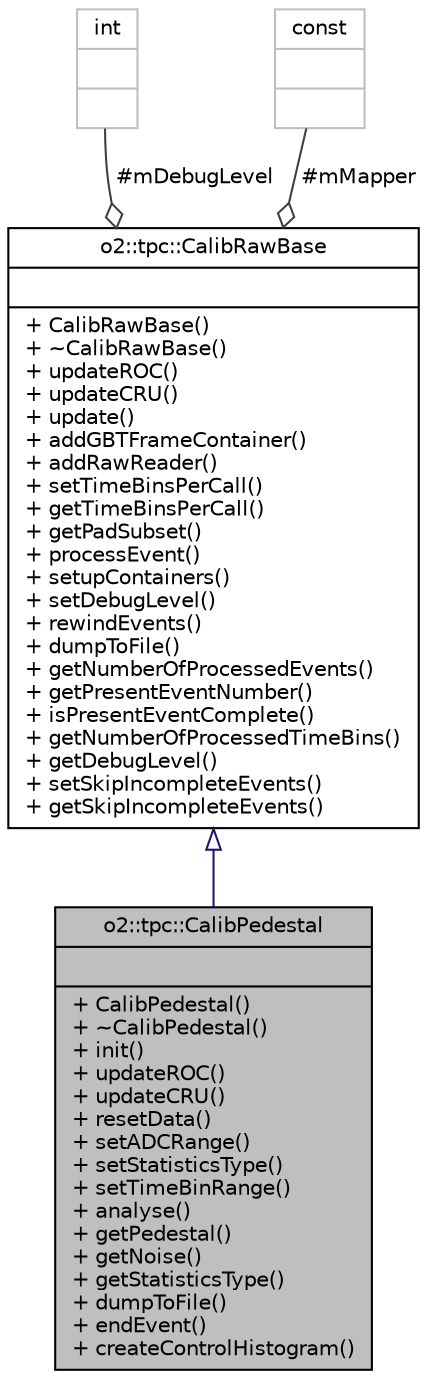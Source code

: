 digraph "o2::tpc::CalibPedestal"
{
 // INTERACTIVE_SVG=YES
  bgcolor="transparent";
  edge [fontname="Helvetica",fontsize="10",labelfontname="Helvetica",labelfontsize="10"];
  node [fontname="Helvetica",fontsize="10",shape=record];
  Node2 [label="{o2::tpc::CalibPedestal\n||+ CalibPedestal()\l+ ~CalibPedestal()\l+ init()\l+ updateROC()\l+ updateCRU()\l+ resetData()\l+ setADCRange()\l+ setStatisticsType()\l+ setTimeBinRange()\l+ analyse()\l+ getPedestal()\l+ getNoise()\l+ getStatisticsType()\l+ dumpToFile()\l+ endEvent()\l+ createControlHistogram()\l}",height=0.2,width=0.4,color="black", fillcolor="grey75", style="filled", fontcolor="black"];
  Node3 -> Node2 [dir="back",color="midnightblue",fontsize="10",style="solid",arrowtail="onormal",fontname="Helvetica"];
  Node3 [label="{o2::tpc::CalibRawBase\n||+ CalibRawBase()\l+ ~CalibRawBase()\l+ updateROC()\l+ updateCRU()\l+ update()\l+ addGBTFrameContainer()\l+ addRawReader()\l+ setTimeBinsPerCall()\l+ getTimeBinsPerCall()\l+ getPadSubset()\l+ processEvent()\l+ setupContainers()\l+ setDebugLevel()\l+ rewindEvents()\l+ dumpToFile()\l+ getNumberOfProcessedEvents()\l+ getPresentEventNumber()\l+ isPresentEventComplete()\l+ getNumberOfProcessedTimeBins()\l+ getDebugLevel()\l+ setSkipIncompleteEvents()\l+ getSkipIncompleteEvents()\l}",height=0.2,width=0.4,color="black",URL="$dd/d57/classo2_1_1tpc_1_1CalibRawBase.html",tooltip="Base class for raw data calibrations. "];
  Node4 -> Node3 [color="grey25",fontsize="10",style="solid",label=" #mDebugLevel" ,arrowhead="odiamond",fontname="Helvetica"];
  Node4 [label="{int\n||}",height=0.2,width=0.4,color="grey75"];
  Node5 -> Node3 [color="grey25",fontsize="10",style="solid",label=" #mMapper" ,arrowhead="odiamond",fontname="Helvetica"];
  Node5 [label="{const\n||}",height=0.2,width=0.4,color="grey75"];
}
